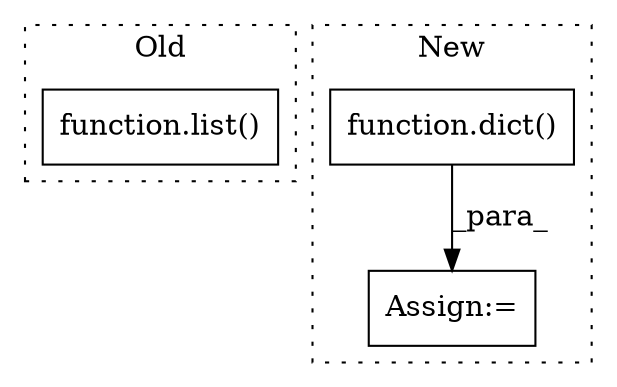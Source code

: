 digraph G {
subgraph cluster0 {
1 [label="function.list()" a="75" s="4278,4315" l="5,1" shape="box"];
label = "Old";
style="dotted";
}
subgraph cluster1 {
2 [label="function.dict()" a="75" s="4546,4568" l="5,1" shape="box"];
3 [label="Assign:=" a="68" s="4543" l="3" shape="box"];
label = "New";
style="dotted";
}
2 -> 3 [label="_para_"];
}